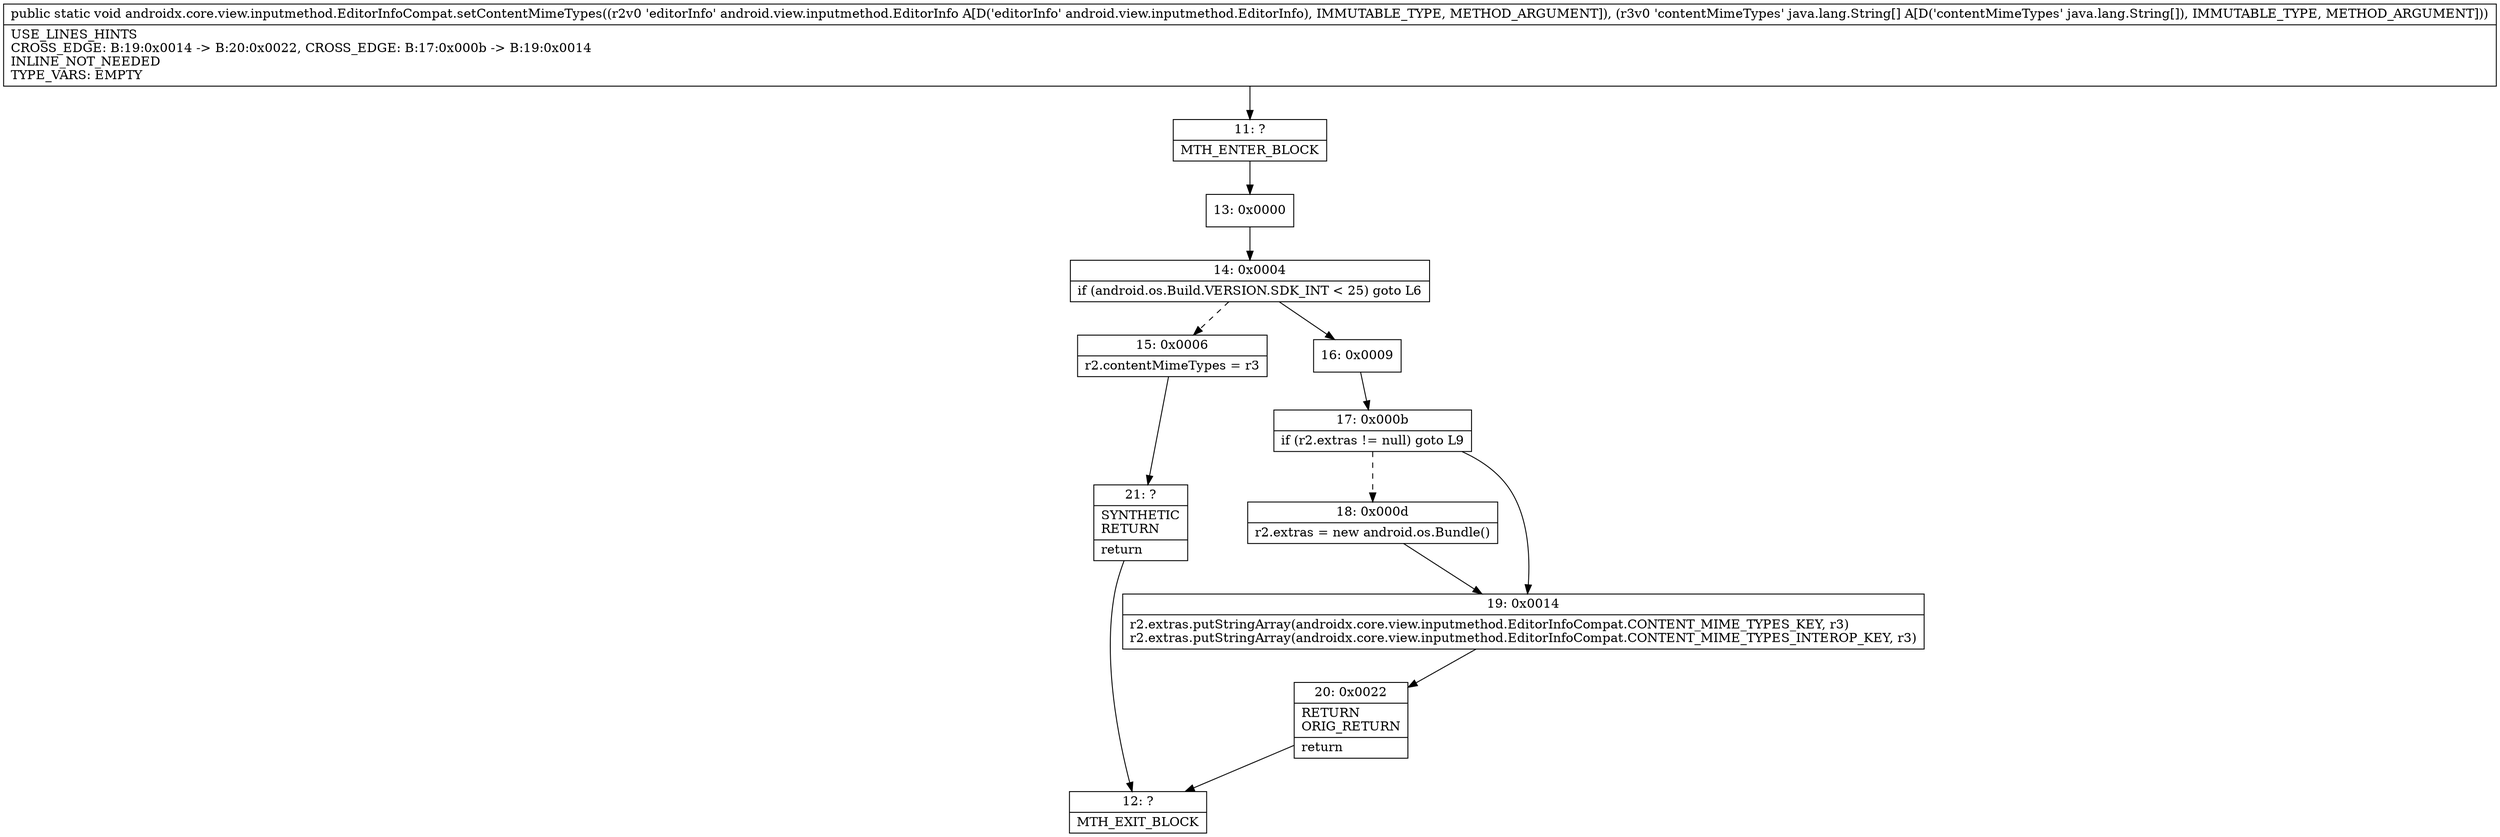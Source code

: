 digraph "CFG forandroidx.core.view.inputmethod.EditorInfoCompat.setContentMimeTypes(Landroid\/view\/inputmethod\/EditorInfo;[Ljava\/lang\/String;)V" {
Node_11 [shape=record,label="{11\:\ ?|MTH_ENTER_BLOCK\l}"];
Node_13 [shape=record,label="{13\:\ 0x0000}"];
Node_14 [shape=record,label="{14\:\ 0x0004|if (android.os.Build.VERSION.SDK_INT \< 25) goto L6\l}"];
Node_15 [shape=record,label="{15\:\ 0x0006|r2.contentMimeTypes = r3\l}"];
Node_21 [shape=record,label="{21\:\ ?|SYNTHETIC\lRETURN\l|return\l}"];
Node_12 [shape=record,label="{12\:\ ?|MTH_EXIT_BLOCK\l}"];
Node_16 [shape=record,label="{16\:\ 0x0009}"];
Node_17 [shape=record,label="{17\:\ 0x000b|if (r2.extras != null) goto L9\l}"];
Node_18 [shape=record,label="{18\:\ 0x000d|r2.extras = new android.os.Bundle()\l}"];
Node_19 [shape=record,label="{19\:\ 0x0014|r2.extras.putStringArray(androidx.core.view.inputmethod.EditorInfoCompat.CONTENT_MIME_TYPES_KEY, r3)\lr2.extras.putStringArray(androidx.core.view.inputmethod.EditorInfoCompat.CONTENT_MIME_TYPES_INTEROP_KEY, r3)\l}"];
Node_20 [shape=record,label="{20\:\ 0x0022|RETURN\lORIG_RETURN\l|return\l}"];
MethodNode[shape=record,label="{public static void androidx.core.view.inputmethod.EditorInfoCompat.setContentMimeTypes((r2v0 'editorInfo' android.view.inputmethod.EditorInfo A[D('editorInfo' android.view.inputmethod.EditorInfo), IMMUTABLE_TYPE, METHOD_ARGUMENT]), (r3v0 'contentMimeTypes' java.lang.String[] A[D('contentMimeTypes' java.lang.String[]), IMMUTABLE_TYPE, METHOD_ARGUMENT]))  | USE_LINES_HINTS\lCROSS_EDGE: B:19:0x0014 \-\> B:20:0x0022, CROSS_EDGE: B:17:0x000b \-\> B:19:0x0014\lINLINE_NOT_NEEDED\lTYPE_VARS: EMPTY\l}"];
MethodNode -> Node_11;Node_11 -> Node_13;
Node_13 -> Node_14;
Node_14 -> Node_15[style=dashed];
Node_14 -> Node_16;
Node_15 -> Node_21;
Node_21 -> Node_12;
Node_16 -> Node_17;
Node_17 -> Node_18[style=dashed];
Node_17 -> Node_19;
Node_18 -> Node_19;
Node_19 -> Node_20;
Node_20 -> Node_12;
}

